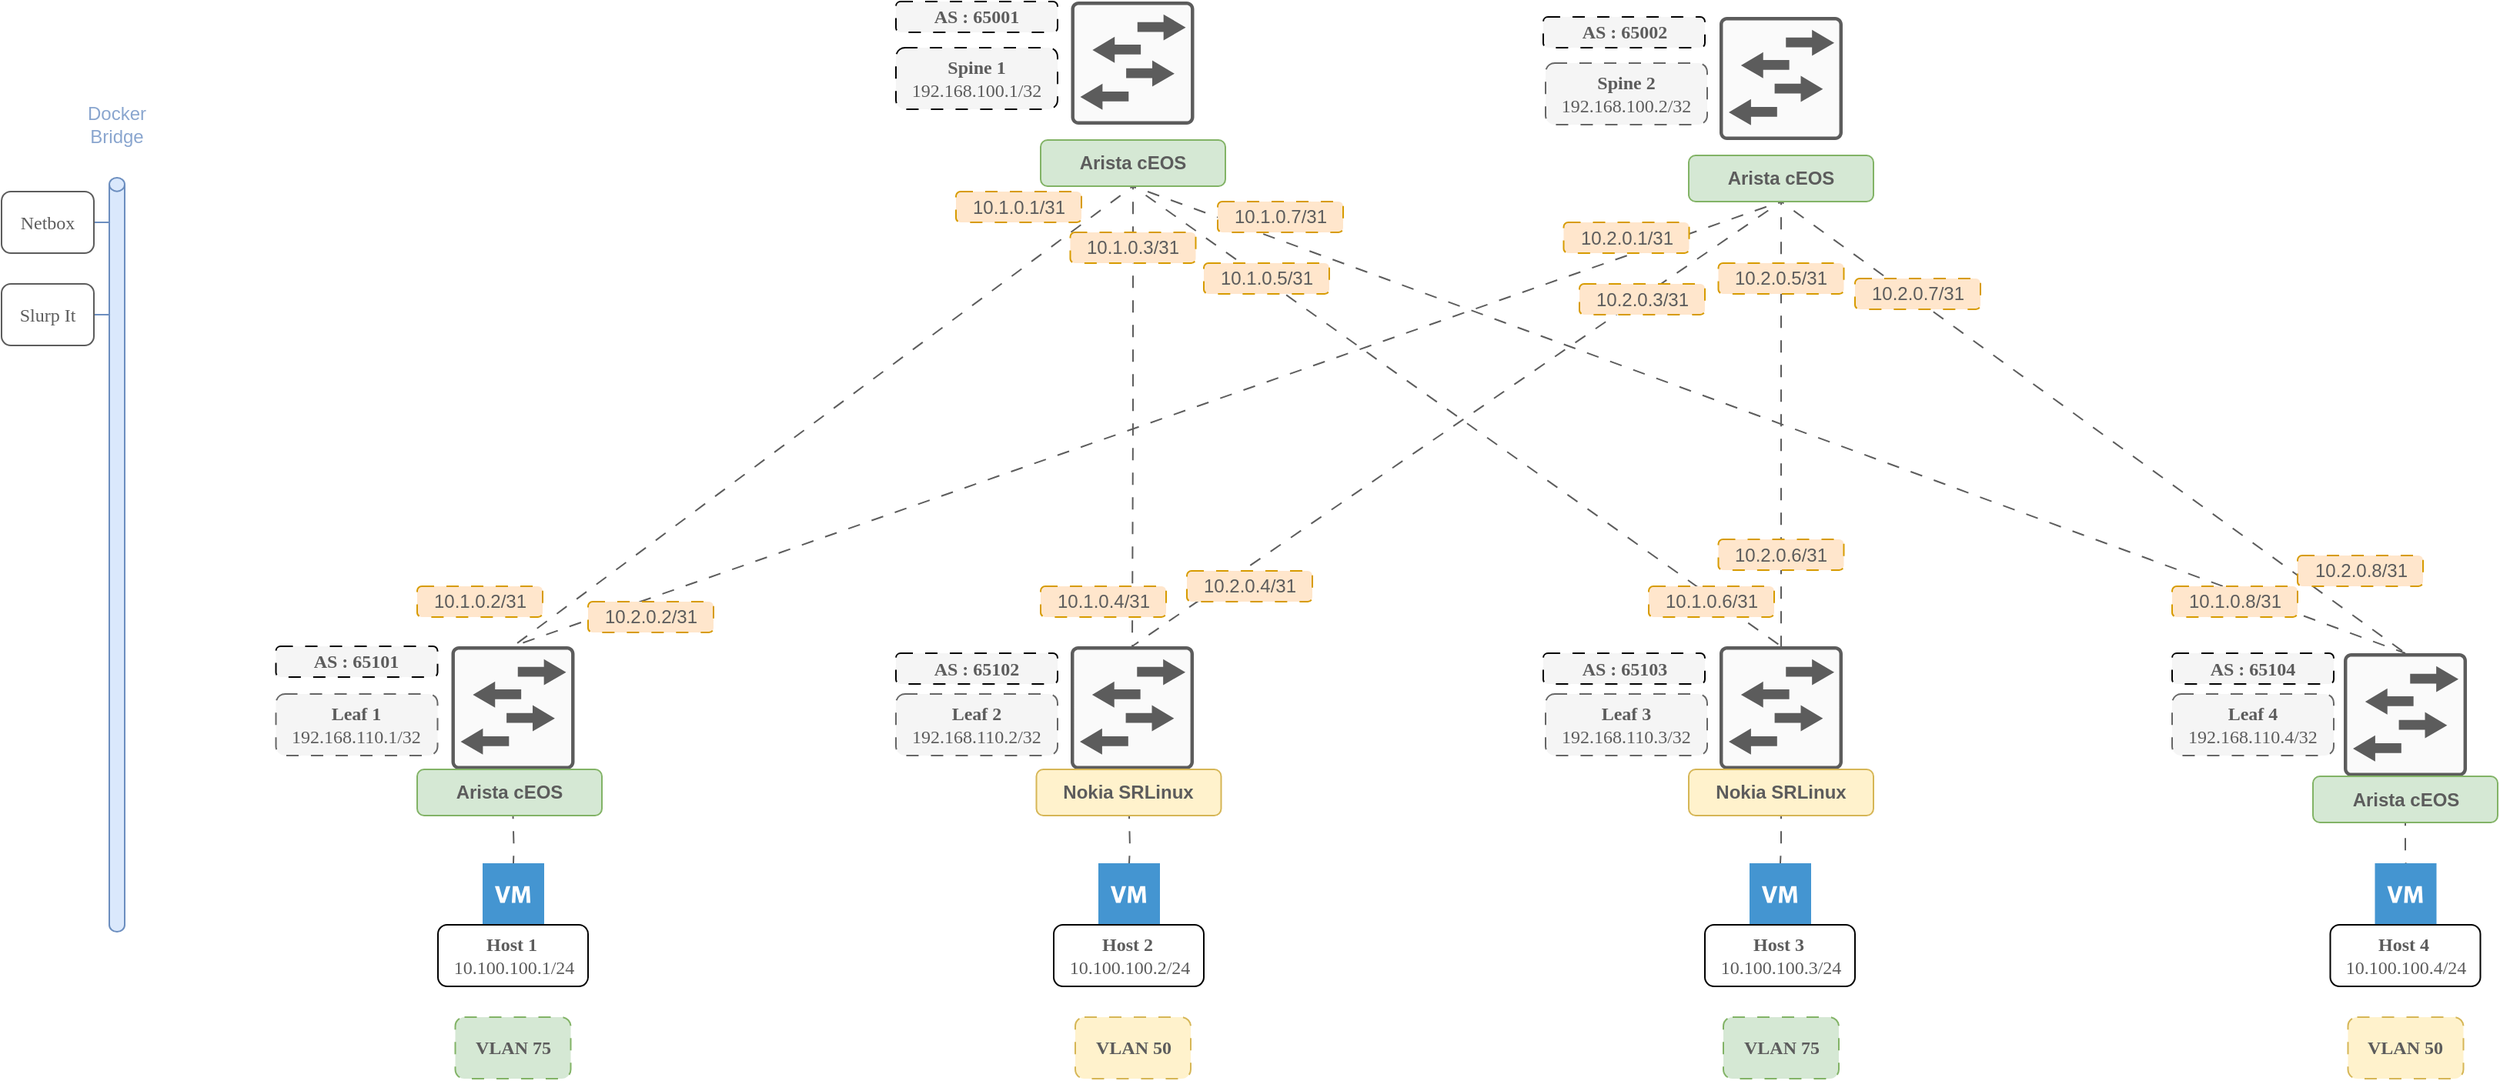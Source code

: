 <mxfile>
    <diagram name="Page-1" id="O6sBWOfz2bUCuo58S4gg">
        <mxGraphModel dx="1797" dy="968" grid="1" gridSize="10" guides="1" tooltips="1" connect="1" arrows="1" fold="1" page="0" pageScale="1" pageWidth="1169" pageHeight="827" math="0" shadow="0">
            <root>
                <mxCell id="0"/>
                <mxCell id="1" parent="0"/>
                <mxCell id="aTlmoTqcXMnjitFqs7Kw-1" value="" style="sketch=0;points=[[0.015,0.015,0],[0.985,0.015,0],[0.985,0.985,0],[0.015,0.985,0],[0.25,0,0],[0.5,0,0],[0.75,0,0],[1,0.25,0],[1,0.5,0],[1,0.75,0],[0.75,1,0],[0.5,1,0],[0.25,1,0],[0,0.75,0],[0,0.5,0],[0,0.25,0]];verticalLabelPosition=bottom;html=1;verticalAlign=top;aspect=fixed;align=center;pointerEvents=1;shape=mxgraph.cisco19.rect;prIcon=l2_switch;fillColor=#FAFAFA;strokeColor=#5c5c5c;" parent="1" vertex="1">
                    <mxGeometry x="324.75" y="40" width="80" height="80" as="geometry"/>
                </mxCell>
                <mxCell id="aTlmoTqcXMnjitFqs7Kw-3" value="" style="sketch=0;points=[[0.015,0.015,0],[0.985,0.015,0],[0.985,0.985,0],[0.015,0.985,0],[0.25,0,0],[0.5,0,0],[0.75,0,0],[1,0.25,0],[1,0.5,0],[1,0.75,0],[0.75,1,0],[0.5,1,0],[0.25,1,0],[0,0.75,0],[0,0.5,0],[0,0.25,0]];verticalLabelPosition=bottom;html=1;verticalAlign=top;aspect=fixed;align=center;pointerEvents=1;shape=mxgraph.cisco19.rect;prIcon=l2_switch;fillColor=#FAFAFA;strokeColor=#5c5c5c;" parent="1" vertex="1">
                    <mxGeometry x="746" y="50" width="80" height="80" as="geometry"/>
                </mxCell>
                <mxCell id="aTlmoTqcXMnjitFqs7Kw-4" value="" style="sketch=0;points=[[0.015,0.015,0],[0.985,0.015,0],[0.985,0.985,0],[0.015,0.985,0],[0.25,0,0],[0.5,0,0],[0.75,0,0],[1,0.25,0],[1,0.5,0],[1,0.75,0],[0.75,1,0],[0.5,1,0],[0.25,1,0],[0,0.75,0],[0,0.5,0],[0,0.25,0]];verticalLabelPosition=bottom;html=1;verticalAlign=top;aspect=fixed;align=center;pointerEvents=1;shape=mxgraph.cisco19.rect;prIcon=l2_switch;fillColor=#FAFAFA;strokeColor=#5c5c5c;comic=0;" parent="1" vertex="1">
                    <mxGeometry x="746" y="459" width="80" height="80" as="geometry"/>
                </mxCell>
                <mxCell id="aTlmoTqcXMnjitFqs7Kw-5" value="" style="sketch=0;points=[[0.015,0.015,0],[0.985,0.015,0],[0.985,0.985,0],[0.015,0.985,0],[0.25,0,0],[0.5,0,0],[0.75,0,0],[1,0.25,0],[1,0.5,0],[1,0.75,0],[0.75,1,0],[0.5,1,0],[0.25,1,0],[0,0.75,0],[0,0.5,0],[0,0.25,0]];verticalLabelPosition=bottom;html=1;verticalAlign=top;aspect=fixed;align=center;pointerEvents=1;shape=mxgraph.cisco19.rect;prIcon=l2_switch;fillColor=#FAFAFA;strokeColor=#5c5c5c;" parent="1" vertex="1">
                    <mxGeometry x="1151.5" y="463.5" width="80" height="80" as="geometry"/>
                </mxCell>
                <mxCell id="aTlmoTqcXMnjitFqs7Kw-6" value="" style="sketch=0;points=[[0.015,0.015,0],[0.985,0.015,0],[0.985,0.985,0],[0.015,0.985,0],[0.25,0,0],[0.5,0,0],[0.75,0,0],[1,0.25,0],[1,0.5,0],[1,0.75,0],[0.75,1,0],[0.5,1,0],[0.25,1,0],[0,0.75,0],[0,0.5,0],[0,0.25,0]];verticalLabelPosition=bottom;html=1;verticalAlign=top;aspect=fixed;align=center;pointerEvents=1;shape=mxgraph.cisco19.rect;prIcon=l2_switch;fillColor=#FAFAFA;strokeColor=#5c5c5c;" parent="1" vertex="1">
                    <mxGeometry x="324.5" y="459" width="80" height="80" as="geometry"/>
                </mxCell>
                <mxCell id="aTlmoTqcXMnjitFqs7Kw-7" value="" style="sketch=0;points=[[0.015,0.015,0],[0.985,0.015,0],[0.985,0.985,0],[0.015,0.985,0],[0.25,0,0],[0.5,0,0],[0.75,0,0],[1,0.25,0],[1,0.5,0],[1,0.75,0],[0.75,1,0],[0.5,1,0],[0.25,1,0],[0,0.75,0],[0,0.5,0],[0,0.25,0]];verticalLabelPosition=bottom;html=1;verticalAlign=top;aspect=fixed;align=center;pointerEvents=1;shape=mxgraph.cisco19.rect;prIcon=l2_switch;fillColor=#FAFAFA;strokeColor=#5c5c5c;" parent="1" vertex="1">
                    <mxGeometry x="-77.75" y="459" width="80" height="80" as="geometry"/>
                </mxCell>
                <mxCell id="aTlmoTqcXMnjitFqs7Kw-42" style="edgeStyle=orthogonalEdgeStyle;rounded=0;orthogonalLoop=1;jettySize=auto;html=1;exitX=0.5;exitY=1;exitDx=0;exitDy=0;endArrow=none;endFill=0;strokeColor=#5c5c5c;flowAnimation=1;" parent="1" target="aTlmoTqcXMnjitFqs7Kw-27" edge="1">
                    <mxGeometry relative="1" as="geometry">
                        <mxPoint x="-37.75" y="569" as="sourcePoint"/>
                    </mxGeometry>
                </mxCell>
                <mxCell id="aTlmoTqcXMnjitFqs7Kw-8" value="&lt;b style=&quot;&quot;&gt;&lt;font color=&quot;#5c5c5c&quot;&gt;Arista cEOS&lt;/font&gt;&lt;/b&gt;" style="rounded=1;whiteSpace=wrap;html=1;fillColor=#d5e8d4;strokeColor=#82b366;" parent="1" vertex="1">
                    <mxGeometry x="-100" y="539" width="120" height="30" as="geometry"/>
                </mxCell>
                <mxCell id="aTlmoTqcXMnjitFqs7Kw-23" style="rounded=0;orthogonalLoop=1;jettySize=auto;html=1;exitX=0.5;exitY=1;exitDx=0;exitDy=0;entryX=0.5;entryY=0;entryDx=0;entryDy=0;entryPerimeter=0;endArrow=none;endFill=0;strokeColor=#5c5c5c;flowAnimation=1;" parent="1" source="aTlmoTqcXMnjitFqs7Kw-9" target="aTlmoTqcXMnjitFqs7Kw-7" edge="1">
                    <mxGeometry relative="1" as="geometry"/>
                </mxCell>
                <mxCell id="aTlmoTqcXMnjitFqs7Kw-24" style="rounded=0;orthogonalLoop=1;jettySize=auto;html=1;exitX=0.5;exitY=1;exitDx=0;exitDy=0;entryX=0.5;entryY=0;entryDx=0;entryDy=0;entryPerimeter=0;endArrow=none;endFill=0;strokeColor=#5c5c5c;flowAnimation=1;" parent="1" source="aTlmoTqcXMnjitFqs7Kw-9" target="aTlmoTqcXMnjitFqs7Kw-6" edge="1">
                    <mxGeometry relative="1" as="geometry"/>
                </mxCell>
                <mxCell id="aTlmoTqcXMnjitFqs7Kw-25" style="rounded=0;orthogonalLoop=1;jettySize=auto;html=1;exitX=0.5;exitY=1;exitDx=0;exitDy=0;entryX=0.5;entryY=0;entryDx=0;entryDy=0;entryPerimeter=0;endArrow=none;endFill=0;strokeColor=#5c5c5c;flowAnimation=1;" parent="1" source="aTlmoTqcXMnjitFqs7Kw-9" target="aTlmoTqcXMnjitFqs7Kw-4" edge="1">
                    <mxGeometry relative="1" as="geometry"/>
                </mxCell>
                <mxCell id="aTlmoTqcXMnjitFqs7Kw-26" style="rounded=0;orthogonalLoop=1;jettySize=auto;html=1;exitX=0.5;exitY=1;exitDx=0;exitDy=0;entryX=0.5;entryY=0;entryDx=0;entryDy=0;entryPerimeter=0;endArrow=none;endFill=0;strokeColor=#5c5c5c;flowAnimation=1;" parent="1" source="aTlmoTqcXMnjitFqs7Kw-9" target="aTlmoTqcXMnjitFqs7Kw-5" edge="1">
                    <mxGeometry relative="1" as="geometry"/>
                </mxCell>
                <mxCell id="aTlmoTqcXMnjitFqs7Kw-9" value="&lt;b style=&quot;&quot;&gt;&lt;font color=&quot;#5c5c5c&quot;&gt;Arista cEOS&lt;/font&gt;&lt;/b&gt;" style="rounded=1;whiteSpace=wrap;html=1;fillColor=#d5e8d4;strokeColor=#82b366;" parent="1" vertex="1">
                    <mxGeometry x="726" y="140" width="120" height="30" as="geometry"/>
                </mxCell>
                <mxCell id="aTlmoTqcXMnjitFqs7Kw-39" style="edgeStyle=orthogonalEdgeStyle;rounded=0;orthogonalLoop=1;jettySize=auto;html=1;exitX=0.5;exitY=1;exitDx=0;exitDy=0;endArrow=none;endFill=0;strokeColor=#5c5c5c;flowAnimation=1;" parent="1" source="aTlmoTqcXMnjitFqs7Kw-10" target="aTlmoTqcXMnjitFqs7Kw-38" edge="1">
                    <mxGeometry relative="1" as="geometry"/>
                </mxCell>
                <mxCell id="aTlmoTqcXMnjitFqs7Kw-10" value="&lt;b&gt;&lt;font color=&quot;#5c5c5c&quot;&gt;Arista cEOS&lt;/font&gt;&lt;/b&gt;" style="rounded=1;whiteSpace=wrap;html=1;fillColor=#d5e8d4;strokeColor=#82b366;" parent="1" vertex="1">
                    <mxGeometry x="1131.5" y="543.5" width="120" height="30" as="geometry"/>
                </mxCell>
                <mxCell id="aTlmoTqcXMnjitFqs7Kw-40" style="edgeStyle=orthogonalEdgeStyle;rounded=0;orthogonalLoop=1;jettySize=auto;html=1;exitX=0.5;exitY=1;exitDx=0;exitDy=0;endArrow=none;endFill=0;strokeColor=#5c5c5c;flowAnimation=1;" parent="1" source="aTlmoTqcXMnjitFqs7Kw-11" target="aTlmoTqcXMnjitFqs7Kw-37" edge="1">
                    <mxGeometry relative="1" as="geometry"/>
                </mxCell>
                <mxCell id="aTlmoTqcXMnjitFqs7Kw-11" value="&lt;b style=&quot;&quot;&gt;&lt;font color=&quot;#5c5c5c&quot;&gt;Nokia SRLinux&lt;/font&gt;&lt;/b&gt;" style="rounded=1;whiteSpace=wrap;html=1;fillColor=#fff2cc;strokeColor=#d6b656;" parent="1" vertex="1">
                    <mxGeometry x="726" y="539" width="120" height="30" as="geometry"/>
                </mxCell>
                <mxCell id="aTlmoTqcXMnjitFqs7Kw-41" style="edgeStyle=orthogonalEdgeStyle;rounded=0;orthogonalLoop=1;jettySize=auto;html=1;exitX=0.5;exitY=1;exitDx=0;exitDy=0;endArrow=none;endFill=0;strokeColor=#5c5c5c;flowAnimation=1;" parent="1" target="aTlmoTqcXMnjitFqs7Kw-36" edge="1">
                    <mxGeometry relative="1" as="geometry">
                        <mxPoint x="362.5" y="569" as="sourcePoint"/>
                    </mxGeometry>
                </mxCell>
                <mxCell id="aTlmoTqcXMnjitFqs7Kw-12" value="&lt;b style=&quot;&quot;&gt;&lt;font color=&quot;#5c5c5c&quot;&gt;Nokia SRLinux&lt;/font&gt;&lt;/b&gt;" style="rounded=1;whiteSpace=wrap;html=1;fillColor=#fff2cc;strokeColor=#d6b656;" parent="1" vertex="1">
                    <mxGeometry x="302.25" y="539" width="120" height="30" as="geometry"/>
                </mxCell>
                <mxCell id="aTlmoTqcXMnjitFqs7Kw-19" style="rounded=0;orthogonalLoop=1;jettySize=auto;html=1;exitX=0.5;exitY=1;exitDx=0;exitDy=0;entryX=0.5;entryY=0;entryDx=0;entryDy=0;entryPerimeter=0;endArrow=none;endFill=0;strokeColor=#5c5c5c;flowAnimation=1;" parent="1" source="aTlmoTqcXMnjitFqs7Kw-14" target="aTlmoTqcXMnjitFqs7Kw-7" edge="1">
                    <mxGeometry relative="1" as="geometry"/>
                </mxCell>
                <mxCell id="aTlmoTqcXMnjitFqs7Kw-20" style="edgeStyle=orthogonalEdgeStyle;rounded=0;orthogonalLoop=1;jettySize=auto;html=1;exitX=0.5;exitY=1;exitDx=0;exitDy=0;entryX=0.5;entryY=0;entryDx=0;entryDy=0;entryPerimeter=0;endArrow=none;endFill=0;strokeColor=#5c5c5c;flowAnimation=1;" parent="1" source="aTlmoTqcXMnjitFqs7Kw-14" target="aTlmoTqcXMnjitFqs7Kw-6" edge="1">
                    <mxGeometry relative="1" as="geometry"/>
                </mxCell>
                <mxCell id="aTlmoTqcXMnjitFqs7Kw-21" style="rounded=0;orthogonalLoop=1;jettySize=auto;html=1;exitX=0.5;exitY=1;exitDx=0;exitDy=0;entryX=0.5;entryY=0;entryDx=0;entryDy=0;entryPerimeter=0;endArrow=none;endFill=0;strokeColor=#5c5c5c;flowAnimation=1;" parent="1" source="aTlmoTqcXMnjitFqs7Kw-14" target="aTlmoTqcXMnjitFqs7Kw-4" edge="1">
                    <mxGeometry relative="1" as="geometry"/>
                </mxCell>
                <mxCell id="aTlmoTqcXMnjitFqs7Kw-22" style="rounded=0;orthogonalLoop=1;jettySize=auto;html=1;exitX=0.5;exitY=1;exitDx=0;exitDy=0;entryX=0.5;entryY=0;entryDx=0;entryDy=0;entryPerimeter=0;endArrow=none;endFill=0;strokeColor=#5c5c5c;flowAnimation=1;" parent="1" source="aTlmoTqcXMnjitFqs7Kw-14" target="aTlmoTqcXMnjitFqs7Kw-5" edge="1">
                    <mxGeometry relative="1" as="geometry"/>
                </mxCell>
                <mxCell id="aTlmoTqcXMnjitFqs7Kw-14" value="&lt;b style=&quot;&quot;&gt;&lt;font color=&quot;#5c5c5c&quot;&gt;Arista cEOS&lt;/font&gt;&lt;/b&gt;" style="rounded=1;whiteSpace=wrap;html=1;fillColor=#d5e8d4;strokeColor=#82b366;" parent="1" vertex="1">
                    <mxGeometry x="305" y="130" width="120" height="30" as="geometry"/>
                </mxCell>
                <mxCell id="aTlmoTqcXMnjitFqs7Kw-27" value="" style="shadow=0;dashed=0;html=1;strokeColor=none;fillColor=#4495D1;labelPosition=center;verticalLabelPosition=bottom;verticalAlign=top;align=center;outlineConnect=0;shape=mxgraph.veeam.2d.virtual_machine;" parent="1" vertex="1">
                    <mxGeometry x="-57.5" y="600" width="40" height="40" as="geometry"/>
                </mxCell>
                <mxCell id="aTlmoTqcXMnjitFqs7Kw-30" value="&lt;div style=&quot;&quot;&gt;&lt;b style=&quot;color: rgb(92, 92, 92); font-family: Tahoma; background-color: initial;&quot;&gt;Spine 1&lt;/b&gt;&lt;/div&gt;&lt;font color=&quot;#5c5c5c&quot; face=&quot;Tahoma&quot;&gt;&lt;div style=&quot;&quot;&gt;&lt;span style=&quot;background-color: initial;&quot;&gt;192.168.100.1/32&lt;/span&gt;&lt;/div&gt;&lt;/font&gt;" style="rounded=1;whiteSpace=wrap;html=1;align=center;fillColor=#f5f5f5;fontColor=#333333;strokeColor=default;dashed=1;dashPattern=8 8;" parent="1" vertex="1">
                    <mxGeometry x="211" y="70" width="105" height="40" as="geometry"/>
                </mxCell>
                <mxCell id="aTlmoTqcXMnjitFqs7Kw-32" value="&lt;div style=&quot;&quot;&gt;&lt;b style=&quot;color: rgb(92, 92, 92); font-family: Tahoma; background-color: initial;&quot;&gt;Leaf 1&lt;/b&gt;&lt;/div&gt;&lt;font color=&quot;#5c5c5c&quot; face=&quot;Tahoma&quot;&gt;&lt;div style=&quot;&quot;&gt;&lt;span style=&quot;background-color: initial;&quot;&gt;192.168.110.1/32&lt;/span&gt;&lt;/div&gt;&lt;/font&gt;" style="rounded=1;whiteSpace=wrap;html=1;align=center;fillColor=#f5f5f5;fontColor=#333333;strokeColor=#666666;dashed=1;dashPattern=8 8;" parent="1" vertex="1">
                    <mxGeometry x="-191.75" y="490" width="105" height="40" as="geometry"/>
                </mxCell>
                <mxCell id="aTlmoTqcXMnjitFqs7Kw-36" value="" style="shadow=0;dashed=0;html=1;strokeColor=none;fillColor=#4495D1;labelPosition=center;verticalLabelPosition=bottom;verticalAlign=top;align=center;outlineConnect=0;shape=mxgraph.veeam.2d.virtual_machine;" parent="1" vertex="1">
                    <mxGeometry x="342.5" y="600" width="40" height="40" as="geometry"/>
                </mxCell>
                <mxCell id="aTlmoTqcXMnjitFqs7Kw-37" value="" style="shadow=0;dashed=0;html=1;strokeColor=none;fillColor=#4495D1;labelPosition=center;verticalLabelPosition=bottom;verticalAlign=top;align=center;outlineConnect=0;shape=mxgraph.veeam.2d.virtual_machine;" parent="1" vertex="1">
                    <mxGeometry x="765.5" y="600" width="40" height="40" as="geometry"/>
                </mxCell>
                <mxCell id="aTlmoTqcXMnjitFqs7Kw-38" value="" style="shadow=0;dashed=0;html=1;strokeColor=none;fillColor=#4495D1;labelPosition=center;verticalLabelPosition=bottom;verticalAlign=top;align=center;outlineConnect=0;shape=mxgraph.veeam.2d.virtual_machine;" parent="1" vertex="1">
                    <mxGeometry x="1171.75" y="600" width="40" height="40" as="geometry"/>
                </mxCell>
                <mxCell id="aTlmoTqcXMnjitFqs7Kw-43" value="&lt;div style=&quot;&quot;&gt;&lt;font face=&quot;Tahoma&quot; color=&quot;#5c5c5c&quot;&gt;&lt;b&gt;Host 1&amp;nbsp;&lt;/b&gt;&lt;/font&gt;&lt;/div&gt;&lt;div style=&quot;&quot;&gt;&lt;font face=&quot;Tahoma&quot; color=&quot;#5c5c5c&quot;&gt;10.100.100.1/24&lt;/font&gt;&lt;/div&gt;" style="rounded=1;whiteSpace=wrap;html=1;align=center;" parent="1" vertex="1">
                    <mxGeometry x="-86.5" y="640" width="97.5" height="40" as="geometry"/>
                </mxCell>
                <mxCell id="aTlmoTqcXMnjitFqs7Kw-44" value="&lt;div style=&quot;&quot;&gt;&lt;font face=&quot;Tahoma&quot; color=&quot;#5c5c5c&quot;&gt;&lt;b&gt;Host 2&amp;nbsp;&lt;/b&gt;&lt;/font&gt;&lt;/div&gt;&lt;div style=&quot;&quot;&gt;&lt;font face=&quot;Tahoma&quot; color=&quot;#5c5c5c&quot;&gt;10.100.100.2/24&lt;/font&gt;&lt;/div&gt;" style="rounded=1;whiteSpace=wrap;html=1;align=center;" parent="1" vertex="1">
                    <mxGeometry x="313.5" y="640" width="97.5" height="40" as="geometry"/>
                </mxCell>
                <mxCell id="aTlmoTqcXMnjitFqs7Kw-45" value="&lt;div style=&quot;&quot;&gt;&lt;font face=&quot;Tahoma&quot; color=&quot;#5c5c5c&quot;&gt;&lt;b&gt;Host 3&amp;nbsp;&lt;/b&gt;&lt;/font&gt;&lt;/div&gt;&lt;div style=&quot;&quot;&gt;&lt;font face=&quot;Tahoma&quot; color=&quot;#5c5c5c&quot;&gt;10.100.100.3/24&lt;/font&gt;&lt;/div&gt;" style="rounded=1;whiteSpace=wrap;html=1;align=center;" parent="1" vertex="1">
                    <mxGeometry x="736.5" y="640" width="97.5" height="40" as="geometry"/>
                </mxCell>
                <mxCell id="aTlmoTqcXMnjitFqs7Kw-46" value="&lt;div style=&quot;&quot;&gt;&lt;font face=&quot;Tahoma&quot; color=&quot;#5c5c5c&quot;&gt;&lt;b&gt;Host 4&amp;nbsp;&lt;/b&gt;&lt;/font&gt;&lt;/div&gt;&lt;div style=&quot;&quot;&gt;&lt;font face=&quot;Tahoma&quot; color=&quot;#5c5c5c&quot;&gt;10.100.100.4/24&lt;/font&gt;&lt;/div&gt;" style="rounded=1;whiteSpace=wrap;html=1;align=center;" parent="1" vertex="1">
                    <mxGeometry x="1142.75" y="640" width="97.5" height="40" as="geometry"/>
                </mxCell>
                <mxCell id="iRoN0Qlv0NIkLaMQXTU7-1" value="" style="shape=cylinder3;whiteSpace=wrap;html=1;boundedLbl=1;backgroundOutline=1;size=4.416;strokeColor=#6c8ebf;fillColor=#dae8fc;" parent="1" vertex="1">
                    <mxGeometry x="-300" y="154.5" width="10" height="490" as="geometry"/>
                </mxCell>
                <mxCell id="3aydak7BYhucDwHMAP_l-5" style="edgeStyle=orthogonalEdgeStyle;rounded=0;orthogonalLoop=1;jettySize=auto;html=1;exitX=1;exitY=0.5;exitDx=0;exitDy=0;entryX=0;entryY=0.059;entryDx=0;entryDy=0;entryPerimeter=0;endArrow=none;endFill=0;strokeColor=#6c8ebf;fillColor=#dae8fc;" parent="1" source="3aydak7BYhucDwHMAP_l-2" target="iRoN0Qlv0NIkLaMQXTU7-1" edge="1">
                    <mxGeometry relative="1" as="geometry"/>
                </mxCell>
                <mxCell id="3aydak7BYhucDwHMAP_l-2" value="&lt;font face=&quot;Tahoma&quot; color=&quot;#5c5c5c&quot;&gt;Netbox&lt;/font&gt;" style="rounded=1;whiteSpace=wrap;html=1;strokeColor=#5c5c5c;" parent="1" vertex="1">
                    <mxGeometry x="-370" y="163.5" width="60" height="40" as="geometry"/>
                </mxCell>
                <mxCell id="3aydak7BYhucDwHMAP_l-6" style="edgeStyle=orthogonalEdgeStyle;rounded=0;orthogonalLoop=1;jettySize=auto;html=1;exitX=1;exitY=0.5;exitDx=0;exitDy=0;entryX=0;entryY=0.181;entryDx=0;entryDy=0;entryPerimeter=0;strokeColor=#6c8ebf;endArrow=none;endFill=0;fillColor=#dae8fc;" parent="1" source="3aydak7BYhucDwHMAP_l-3" target="iRoN0Qlv0NIkLaMQXTU7-1" edge="1">
                    <mxGeometry relative="1" as="geometry"/>
                </mxCell>
                <mxCell id="3aydak7BYhucDwHMAP_l-3" value="&lt;font face=&quot;Tahoma&quot; color=&quot;#5c5c5c&quot;&gt;Slurp It&lt;/font&gt;" style="rounded=1;whiteSpace=wrap;html=1;strokeColor=#5c5c5c;" parent="1" vertex="1">
                    <mxGeometry x="-370" y="223.5" width="60" height="40" as="geometry"/>
                </mxCell>
                <mxCell id="3aydak7BYhucDwHMAP_l-7" value="&lt;font color=&quot;#8aa6cf&quot;&gt;Docker Bridge&lt;/font&gt;" style="text;html=1;strokeColor=none;fillColor=none;align=center;verticalAlign=middle;whiteSpace=wrap;rounded=0;" parent="1" vertex="1">
                    <mxGeometry x="-325" y="104.5" width="60" height="30" as="geometry"/>
                </mxCell>
                <mxCell id="2" value="&lt;div style=&quot;&quot;&gt;&lt;b style=&quot;color: rgb(92, 92, 92); font-family: Tahoma; background-color: initial;&quot;&gt;Spine 2&lt;/b&gt;&lt;/div&gt;&lt;font color=&quot;#5c5c5c&quot; face=&quot;Tahoma&quot;&gt;&lt;div style=&quot;&quot;&gt;&lt;span style=&quot;background-color: initial;&quot;&gt;192.168.100.2/32&lt;/span&gt;&lt;/div&gt;&lt;/font&gt;" style="rounded=1;whiteSpace=wrap;html=1;align=center;fillColor=#f5f5f5;fontColor=#333333;strokeColor=#666666;dashed=1;dashPattern=8 8;" vertex="1" parent="1">
                    <mxGeometry x="633" y="80" width="105" height="40" as="geometry"/>
                </mxCell>
                <mxCell id="3" value="&lt;div style=&quot;&quot;&gt;&lt;b style=&quot;color: rgb(92, 92, 92); font-family: Tahoma; background-color: initial;&quot;&gt;Leaf 2&lt;/b&gt;&lt;/div&gt;&lt;font color=&quot;#5c5c5c&quot; face=&quot;Tahoma&quot;&gt;&lt;div style=&quot;&quot;&gt;&lt;span style=&quot;background-color: initial;&quot;&gt;192.168.110.2/32&lt;/span&gt;&lt;/div&gt;&lt;/font&gt;" style="rounded=1;whiteSpace=wrap;html=1;align=center;fillColor=#f5f5f5;fontColor=#333333;strokeColor=#666666;dashed=1;dashPattern=8 8;" vertex="1" parent="1">
                    <mxGeometry x="211" y="490" width="105" height="40" as="geometry"/>
                </mxCell>
                <mxCell id="4" value="&lt;div style=&quot;&quot;&gt;&lt;b style=&quot;color: rgb(92, 92, 92); font-family: Tahoma; background-color: initial;&quot;&gt;Leaf 3&lt;/b&gt;&lt;/div&gt;&lt;font color=&quot;#5c5c5c&quot; face=&quot;Tahoma&quot;&gt;&lt;div style=&quot;&quot;&gt;&lt;span style=&quot;background-color: initial;&quot;&gt;192.168.110.3/32&lt;/span&gt;&lt;/div&gt;&lt;/font&gt;" style="rounded=1;whiteSpace=wrap;html=1;align=center;fillColor=#f5f5f5;fontColor=#333333;strokeColor=#666666;dashed=1;dashPattern=8 8;" vertex="1" parent="1">
                    <mxGeometry x="633" y="490" width="105" height="40" as="geometry"/>
                </mxCell>
                <mxCell id="5" value="&lt;div style=&quot;&quot;&gt;&lt;b style=&quot;color: rgb(92, 92, 92); font-family: Tahoma; background-color: initial;&quot;&gt;Leaf 4&lt;/b&gt;&lt;/div&gt;&lt;font color=&quot;#5c5c5c&quot; face=&quot;Tahoma&quot;&gt;&lt;div style=&quot;&quot;&gt;&lt;span style=&quot;background-color: initial;&quot;&gt;192.168.110.4/32&lt;/span&gt;&lt;/div&gt;&lt;/font&gt;" style="rounded=1;whiteSpace=wrap;html=1;align=center;fillColor=#f5f5f5;fontColor=#333333;strokeColor=#666666;dashed=1;dashPattern=8 8;" vertex="1" parent="1">
                    <mxGeometry x="1040" y="490" width="105" height="40" as="geometry"/>
                </mxCell>
                <mxCell id="6" value="&lt;div style=&quot;&quot;&gt;&lt;font face=&quot;Tahoma&quot; color=&quot;#5c5c5c&quot;&gt;&lt;b&gt;AS : 65001&lt;/b&gt;&lt;/font&gt;&lt;/div&gt;" style="rounded=1;whiteSpace=wrap;html=1;align=center;fillColor=#f5f5f5;fontColor=#333333;strokeColor=default;dashed=1;dashPattern=8 8;" vertex="1" parent="1">
                    <mxGeometry x="211" y="40" width="105" height="20" as="geometry"/>
                </mxCell>
                <mxCell id="7" value="&lt;div style=&quot;&quot;&gt;&lt;font face=&quot;Tahoma&quot; color=&quot;#5c5c5c&quot;&gt;&lt;b&gt;AS : 65002&lt;/b&gt;&lt;/font&gt;&lt;/div&gt;" style="rounded=1;whiteSpace=wrap;html=1;align=center;fillColor=#f5f5f5;fontColor=#333333;strokeColor=default;dashed=1;dashPattern=8 8;" vertex="1" parent="1">
                    <mxGeometry x="631.5" y="50" width="105" height="20" as="geometry"/>
                </mxCell>
                <mxCell id="9" value="&lt;div style=&quot;&quot;&gt;&lt;font face=&quot;Tahoma&quot; color=&quot;#5c5c5c&quot;&gt;&lt;b&gt;AS : 65101&lt;/b&gt;&lt;/font&gt;&lt;/div&gt;" style="rounded=1;whiteSpace=wrap;html=1;align=center;fillColor=#f5f5f5;fontColor=#333333;strokeColor=default;dashed=1;dashPattern=8 8;" vertex="1" parent="1">
                    <mxGeometry x="-191.75" y="459" width="105" height="20" as="geometry"/>
                </mxCell>
                <mxCell id="10" value="&lt;div style=&quot;&quot;&gt;&lt;font face=&quot;Tahoma&quot; color=&quot;#5c5c5c&quot;&gt;&lt;b&gt;AS : 65102&lt;/b&gt;&lt;/font&gt;&lt;/div&gt;" style="rounded=1;whiteSpace=wrap;html=1;align=center;fillColor=#f5f5f5;fontColor=#333333;strokeColor=default;dashed=1;dashPattern=8 8;" vertex="1" parent="1">
                    <mxGeometry x="211" y="463.5" width="105" height="20" as="geometry"/>
                </mxCell>
                <mxCell id="11" value="&lt;div style=&quot;&quot;&gt;&lt;font face=&quot;Tahoma&quot; color=&quot;#5c5c5c&quot;&gt;&lt;b&gt;AS : 65103&lt;/b&gt;&lt;/font&gt;&lt;/div&gt;" style="rounded=1;whiteSpace=wrap;html=1;align=center;fillColor=#f5f5f5;fontColor=#333333;strokeColor=default;dashed=1;dashPattern=8 8;" vertex="1" parent="1">
                    <mxGeometry x="631.5" y="463.5" width="105" height="20" as="geometry"/>
                </mxCell>
                <mxCell id="12" value="&lt;div style=&quot;&quot;&gt;&lt;font face=&quot;Tahoma&quot; color=&quot;#5c5c5c&quot;&gt;&lt;b&gt;AS : 65104&lt;/b&gt;&lt;/font&gt;&lt;/div&gt;" style="rounded=1;whiteSpace=wrap;html=1;align=center;fillColor=#f5f5f5;fontColor=#333333;strokeColor=default;dashed=1;dashPattern=8 8;" vertex="1" parent="1">
                    <mxGeometry x="1040" y="463.5" width="105" height="20" as="geometry"/>
                </mxCell>
                <mxCell id="13" value="&lt;div style=&quot;&quot;&gt;&lt;font color=&quot;#5c5c5c&quot;&gt;10.1.0.1/31&lt;/font&gt;&lt;/div&gt;" style="rounded=1;whiteSpace=wrap;html=1;align=center;fillColor=#ffe6cc;strokeColor=#d79b00;dashed=1;dashPattern=8 8;" vertex="1" parent="1">
                    <mxGeometry x="250" y="163.5" width="81.5" height="20" as="geometry"/>
                </mxCell>
                <mxCell id="14" value="&lt;div style=&quot;&quot;&gt;&lt;font color=&quot;#5c5c5c&quot;&gt;10.1.0.2/31&lt;/font&gt;&lt;/div&gt;" style="rounded=1;whiteSpace=wrap;html=1;align=center;fillColor=#ffe6cc;strokeColor=#d79b00;dashed=1;dashPattern=8 8;" vertex="1" parent="1">
                    <mxGeometry x="-100" y="420" width="81.5" height="20" as="geometry"/>
                </mxCell>
                <mxCell id="15" value="&lt;div style=&quot;&quot;&gt;&lt;font color=&quot;#5c5c5c&quot;&gt;10.1.0.3/31&lt;/font&gt;&lt;/div&gt;" style="rounded=1;whiteSpace=wrap;html=1;align=center;fillColor=#ffe6cc;strokeColor=#d79b00;dashed=1;dashPattern=8 8;" vertex="1" parent="1">
                    <mxGeometry x="324.25" y="190" width="81.5" height="20" as="geometry"/>
                </mxCell>
                <mxCell id="19" value="&lt;div style=&quot;&quot;&gt;&lt;font color=&quot;#5c5c5c&quot;&gt;10.1.0.4/31&lt;/font&gt;&lt;/div&gt;" style="rounded=1;whiteSpace=wrap;html=1;align=center;fillColor=#ffe6cc;strokeColor=#d79b00;dashed=1;dashPattern=8 8;" vertex="1" parent="1">
                    <mxGeometry x="305" y="420" width="81.5" height="20" as="geometry"/>
                </mxCell>
                <mxCell id="20" value="&lt;div style=&quot;&quot;&gt;&lt;font color=&quot;#5c5c5c&quot;&gt;10.2.0.1/31&lt;/font&gt;&lt;/div&gt;" style="rounded=1;whiteSpace=wrap;html=1;align=center;fillColor=#ffe6cc;strokeColor=#d79b00;dashed=1;dashPattern=8 8;" vertex="1" parent="1">
                    <mxGeometry x="644.75" y="183.5" width="81.5" height="20" as="geometry"/>
                </mxCell>
                <mxCell id="21" value="&lt;div style=&quot;&quot;&gt;&lt;font color=&quot;#5c5c5c&quot;&gt;10.2.0.2/31&lt;/font&gt;&lt;/div&gt;" style="rounded=1;whiteSpace=wrap;html=1;align=center;fillColor=#ffe6cc;strokeColor=#d79b00;dashed=1;dashPattern=8 8;" vertex="1" parent="1">
                    <mxGeometry x="11" y="430" width="81.5" height="20" as="geometry"/>
                </mxCell>
                <mxCell id="22" value="&lt;div style=&quot;&quot;&gt;&lt;font color=&quot;#5c5c5c&quot;&gt;10.2.0.3/31&lt;/font&gt;&lt;/div&gt;" style="rounded=1;whiteSpace=wrap;html=1;align=center;fillColor=#ffe6cc;strokeColor=#d79b00;dashed=1;dashPattern=8 8;" vertex="1" parent="1">
                    <mxGeometry x="655" y="223.5" width="81.5" height="20" as="geometry"/>
                </mxCell>
                <mxCell id="23" value="&lt;div style=&quot;&quot;&gt;&lt;font color=&quot;#5c5c5c&quot;&gt;10.2.0.5/31&lt;/font&gt;&lt;/div&gt;" style="rounded=1;whiteSpace=wrap;html=1;align=center;fillColor=#ffe6cc;strokeColor=#d79b00;dashed=1;dashPattern=8 8;" vertex="1" parent="1">
                    <mxGeometry x="745.25" y="210" width="81.5" height="20" as="geometry"/>
                </mxCell>
                <mxCell id="25" value="&lt;div style=&quot;&quot;&gt;&lt;font color=&quot;#5c5c5c&quot;&gt;10.1.0.5/31&lt;/font&gt;&lt;/div&gt;" style="rounded=1;whiteSpace=wrap;html=1;align=center;fillColor=#ffe6cc;strokeColor=#d79b00;dashed=1;dashPattern=8 8;" vertex="1" parent="1">
                    <mxGeometry x="411" y="210" width="81.5" height="20" as="geometry"/>
                </mxCell>
                <mxCell id="27" value="&lt;div style=&quot;&quot;&gt;&lt;font color=&quot;#5c5c5c&quot;&gt;10.1.0.6/31&lt;/font&gt;&lt;/div&gt;" style="rounded=1;whiteSpace=wrap;html=1;align=center;fillColor=#ffe6cc;strokeColor=#d79b00;dashed=1;dashPattern=8 8;" vertex="1" parent="1">
                    <mxGeometry x="700" y="420" width="81.5" height="20" as="geometry"/>
                </mxCell>
                <mxCell id="28" value="&lt;div style=&quot;&quot;&gt;&lt;font color=&quot;#5c5c5c&quot;&gt;10.1.0.7/31&lt;/font&gt;&lt;/div&gt;" style="rounded=1;whiteSpace=wrap;html=1;align=center;fillColor=#ffe6cc;strokeColor=#d79b00;dashed=1;dashPattern=8 8;" vertex="1" parent="1">
                    <mxGeometry x="420" y="170" width="81.5" height="20" as="geometry"/>
                </mxCell>
                <mxCell id="29" value="&lt;div style=&quot;&quot;&gt;&lt;font color=&quot;#5c5c5c&quot;&gt;10.1.0.8/31&lt;/font&gt;&lt;/div&gt;" style="rounded=1;whiteSpace=wrap;html=1;align=center;fillColor=#ffe6cc;strokeColor=#d79b00;dashed=1;dashPattern=8 8;" vertex="1" parent="1">
                    <mxGeometry x="1040" y="420" width="81.5" height="20" as="geometry"/>
                </mxCell>
                <mxCell id="30" value="&lt;div style=&quot;&quot;&gt;&lt;font color=&quot;#5c5c5c&quot;&gt;10.2.0.4/31&lt;/font&gt;&lt;/div&gt;" style="rounded=1;whiteSpace=wrap;html=1;align=center;fillColor=#ffe6cc;strokeColor=#d79b00;dashed=1;dashPattern=8 8;" vertex="1" parent="1">
                    <mxGeometry x="400" y="410" width="81.5" height="20" as="geometry"/>
                </mxCell>
                <mxCell id="31" value="&lt;div style=&quot;&quot;&gt;&lt;font color=&quot;#5c5c5c&quot;&gt;10.2.0.6/31&lt;/font&gt;&lt;/div&gt;" style="rounded=1;whiteSpace=wrap;html=1;align=center;fillColor=#ffe6cc;strokeColor=#d79b00;dashed=1;dashPattern=8 8;" vertex="1" parent="1">
                    <mxGeometry x="745.25" y="389.5" width="81.5" height="20" as="geometry"/>
                </mxCell>
                <mxCell id="32" value="&lt;div style=&quot;&quot;&gt;&lt;font color=&quot;#5c5c5c&quot;&gt;10.2.0.7/31&lt;/font&gt;&lt;/div&gt;" style="rounded=1;whiteSpace=wrap;html=1;align=center;fillColor=#ffe6cc;strokeColor=#d79b00;dashed=1;dashPattern=8 8;" vertex="1" parent="1">
                    <mxGeometry x="834" y="220" width="81.5" height="20" as="geometry"/>
                </mxCell>
                <mxCell id="33" value="&lt;div style=&quot;&quot;&gt;&lt;font color=&quot;#5c5c5c&quot;&gt;10.2.0.8/31&lt;/font&gt;&lt;/div&gt;" style="rounded=1;whiteSpace=wrap;html=1;align=center;fillColor=#ffe6cc;strokeColor=#d79b00;dashed=1;dashPattern=8 8;" vertex="1" parent="1">
                    <mxGeometry x="1121.5" y="400" width="81.5" height="20" as="geometry"/>
                </mxCell>
                <mxCell id="34" value="&lt;div style=&quot;&quot;&gt;&lt;font face=&quot;Tahoma&quot; color=&quot;#5c5c5c&quot;&gt;&lt;b&gt;VLAN 50&lt;/b&gt;&lt;/font&gt;&lt;/div&gt;" style="rounded=1;whiteSpace=wrap;html=1;align=center;fillColor=#fff2cc;strokeColor=#d6b656;dashed=1;dashPattern=8 8;" vertex="1" parent="1">
                    <mxGeometry x="327.5" y="700" width="75" height="40" as="geometry"/>
                </mxCell>
                <mxCell id="35" value="&lt;div style=&quot;&quot;&gt;&lt;font face=&quot;Tahoma&quot; color=&quot;#5c5c5c&quot;&gt;&lt;b&gt;VLAN 50&lt;/b&gt;&lt;/font&gt;&lt;/div&gt;" style="rounded=1;whiteSpace=wrap;html=1;align=center;fillColor=#fff2cc;strokeColor=#d6b656;dashed=1;dashPattern=8 8;" vertex="1" parent="1">
                    <mxGeometry x="1154.25" y="700" width="75" height="40" as="geometry"/>
                </mxCell>
                <mxCell id="36" value="&lt;div style=&quot;&quot;&gt;&lt;font face=&quot;Tahoma&quot; color=&quot;#5c5c5c&quot;&gt;&lt;b&gt;VLAN 75&lt;/b&gt;&lt;/font&gt;&lt;/div&gt;" style="rounded=1;whiteSpace=wrap;html=1;align=center;fillColor=#d5e8d4;strokeColor=#82b366;dashed=1;dashPattern=8 8;" vertex="1" parent="1">
                    <mxGeometry x="748.5" y="700" width="75" height="40" as="geometry"/>
                </mxCell>
                <mxCell id="37" value="&lt;div style=&quot;&quot;&gt;&lt;font face=&quot;Tahoma&quot; color=&quot;#5c5c5c&quot;&gt;&lt;b&gt;VLAN 75&lt;/b&gt;&lt;/font&gt;&lt;/div&gt;" style="rounded=1;whiteSpace=wrap;html=1;align=center;fillColor=#d5e8d4;strokeColor=#82b366;dashed=1;dashPattern=8 8;" vertex="1" parent="1">
                    <mxGeometry x="-75.25" y="700" width="75" height="40" as="geometry"/>
                </mxCell>
            </root>
        </mxGraphModel>
    </diagram>
</mxfile>